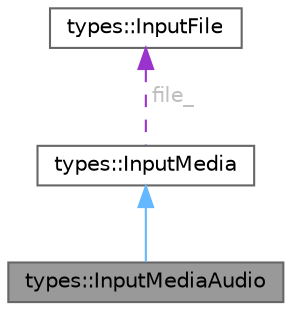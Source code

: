 digraph "types::InputMediaAudio"
{
 // LATEX_PDF_SIZE
  bgcolor="transparent";
  edge [fontname=Helvetica,fontsize=10,labelfontname=Helvetica,labelfontsize=10];
  node [fontname=Helvetica,fontsize=10,shape=box,height=0.2,width=0.4];
  Node1 [id="Node000001",label="types::InputMediaAudio",height=0.2,width=0.4,color="gray40", fillcolor="grey60", style="filled", fontcolor="black",tooltip="Class represents an audio to be sent."];
  Node2 -> Node1 [id="edge1_Node000001_Node000002",dir="back",color="steelblue1",style="solid",tooltip=" "];
  Node2 [id="Node000002",label="types::InputMedia",height=0.2,width=0.4,color="gray40", fillcolor="white", style="filled",URL="$classtypes_1_1InputMedia.html",tooltip="Class represents the content of a media message to be sent."];
  Node3 -> Node2 [id="edge2_Node000002_Node000003",dir="back",color="darkorchid3",style="dashed",tooltip=" ",label=" file_",fontcolor="grey" ];
  Node3 [id="Node000003",label="types::InputFile",height=0.2,width=0.4,color="gray40", fillcolor="white", style="filled",URL="$classtypes_1_1InputFile.html",tooltip="Class represents the contents of a file to be uploaded."];
}
